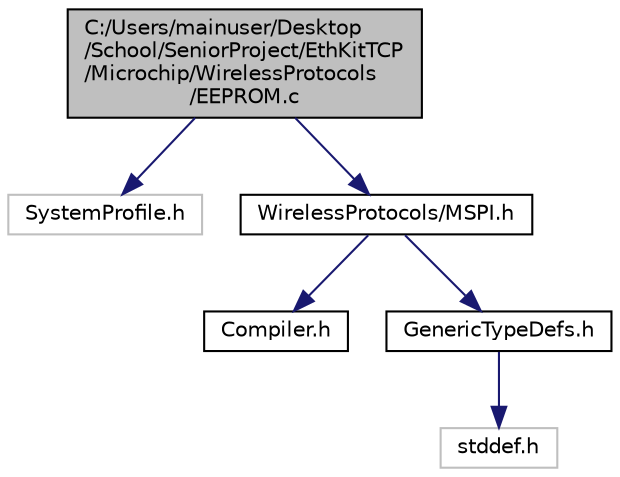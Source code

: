 digraph "C:/Users/mainuser/Desktop/School/SeniorProject/EthKitTCP/Microchip/WirelessProtocols/EEPROM.c"
{
  edge [fontname="Helvetica",fontsize="10",labelfontname="Helvetica",labelfontsize="10"];
  node [fontname="Helvetica",fontsize="10",shape=record];
  Node1 [label="C:/Users/mainuser/Desktop\l/School/SeniorProject/EthKitTCP\l/Microchip/WirelessProtocols\l/EEPROM.c",height=0.2,width=0.4,color="black", fillcolor="grey75", style="filled", fontcolor="black"];
  Node1 -> Node2 [color="midnightblue",fontsize="10",style="solid",fontname="Helvetica"];
  Node2 [label="SystemProfile.h",height=0.2,width=0.4,color="grey75", fillcolor="white", style="filled"];
  Node1 -> Node3 [color="midnightblue",fontsize="10",style="solid",fontname="Helvetica"];
  Node3 [label="WirelessProtocols/MSPI.h",height=0.2,width=0.4,color="black", fillcolor="white", style="filled",URL="$_m_s_p_i_8h.html"];
  Node3 -> Node4 [color="midnightblue",fontsize="10",style="solid",fontname="Helvetica"];
  Node4 [label="Compiler.h",height=0.2,width=0.4,color="black", fillcolor="white", style="filled",URL="$_compiler_8h.html"];
  Node3 -> Node5 [color="midnightblue",fontsize="10",style="solid",fontname="Helvetica"];
  Node5 [label="GenericTypeDefs.h",height=0.2,width=0.4,color="black", fillcolor="white", style="filled",URL="$_generic_type_defs_8h.html"];
  Node5 -> Node6 [color="midnightblue",fontsize="10",style="solid",fontname="Helvetica"];
  Node6 [label="stddef.h",height=0.2,width=0.4,color="grey75", fillcolor="white", style="filled"];
}

